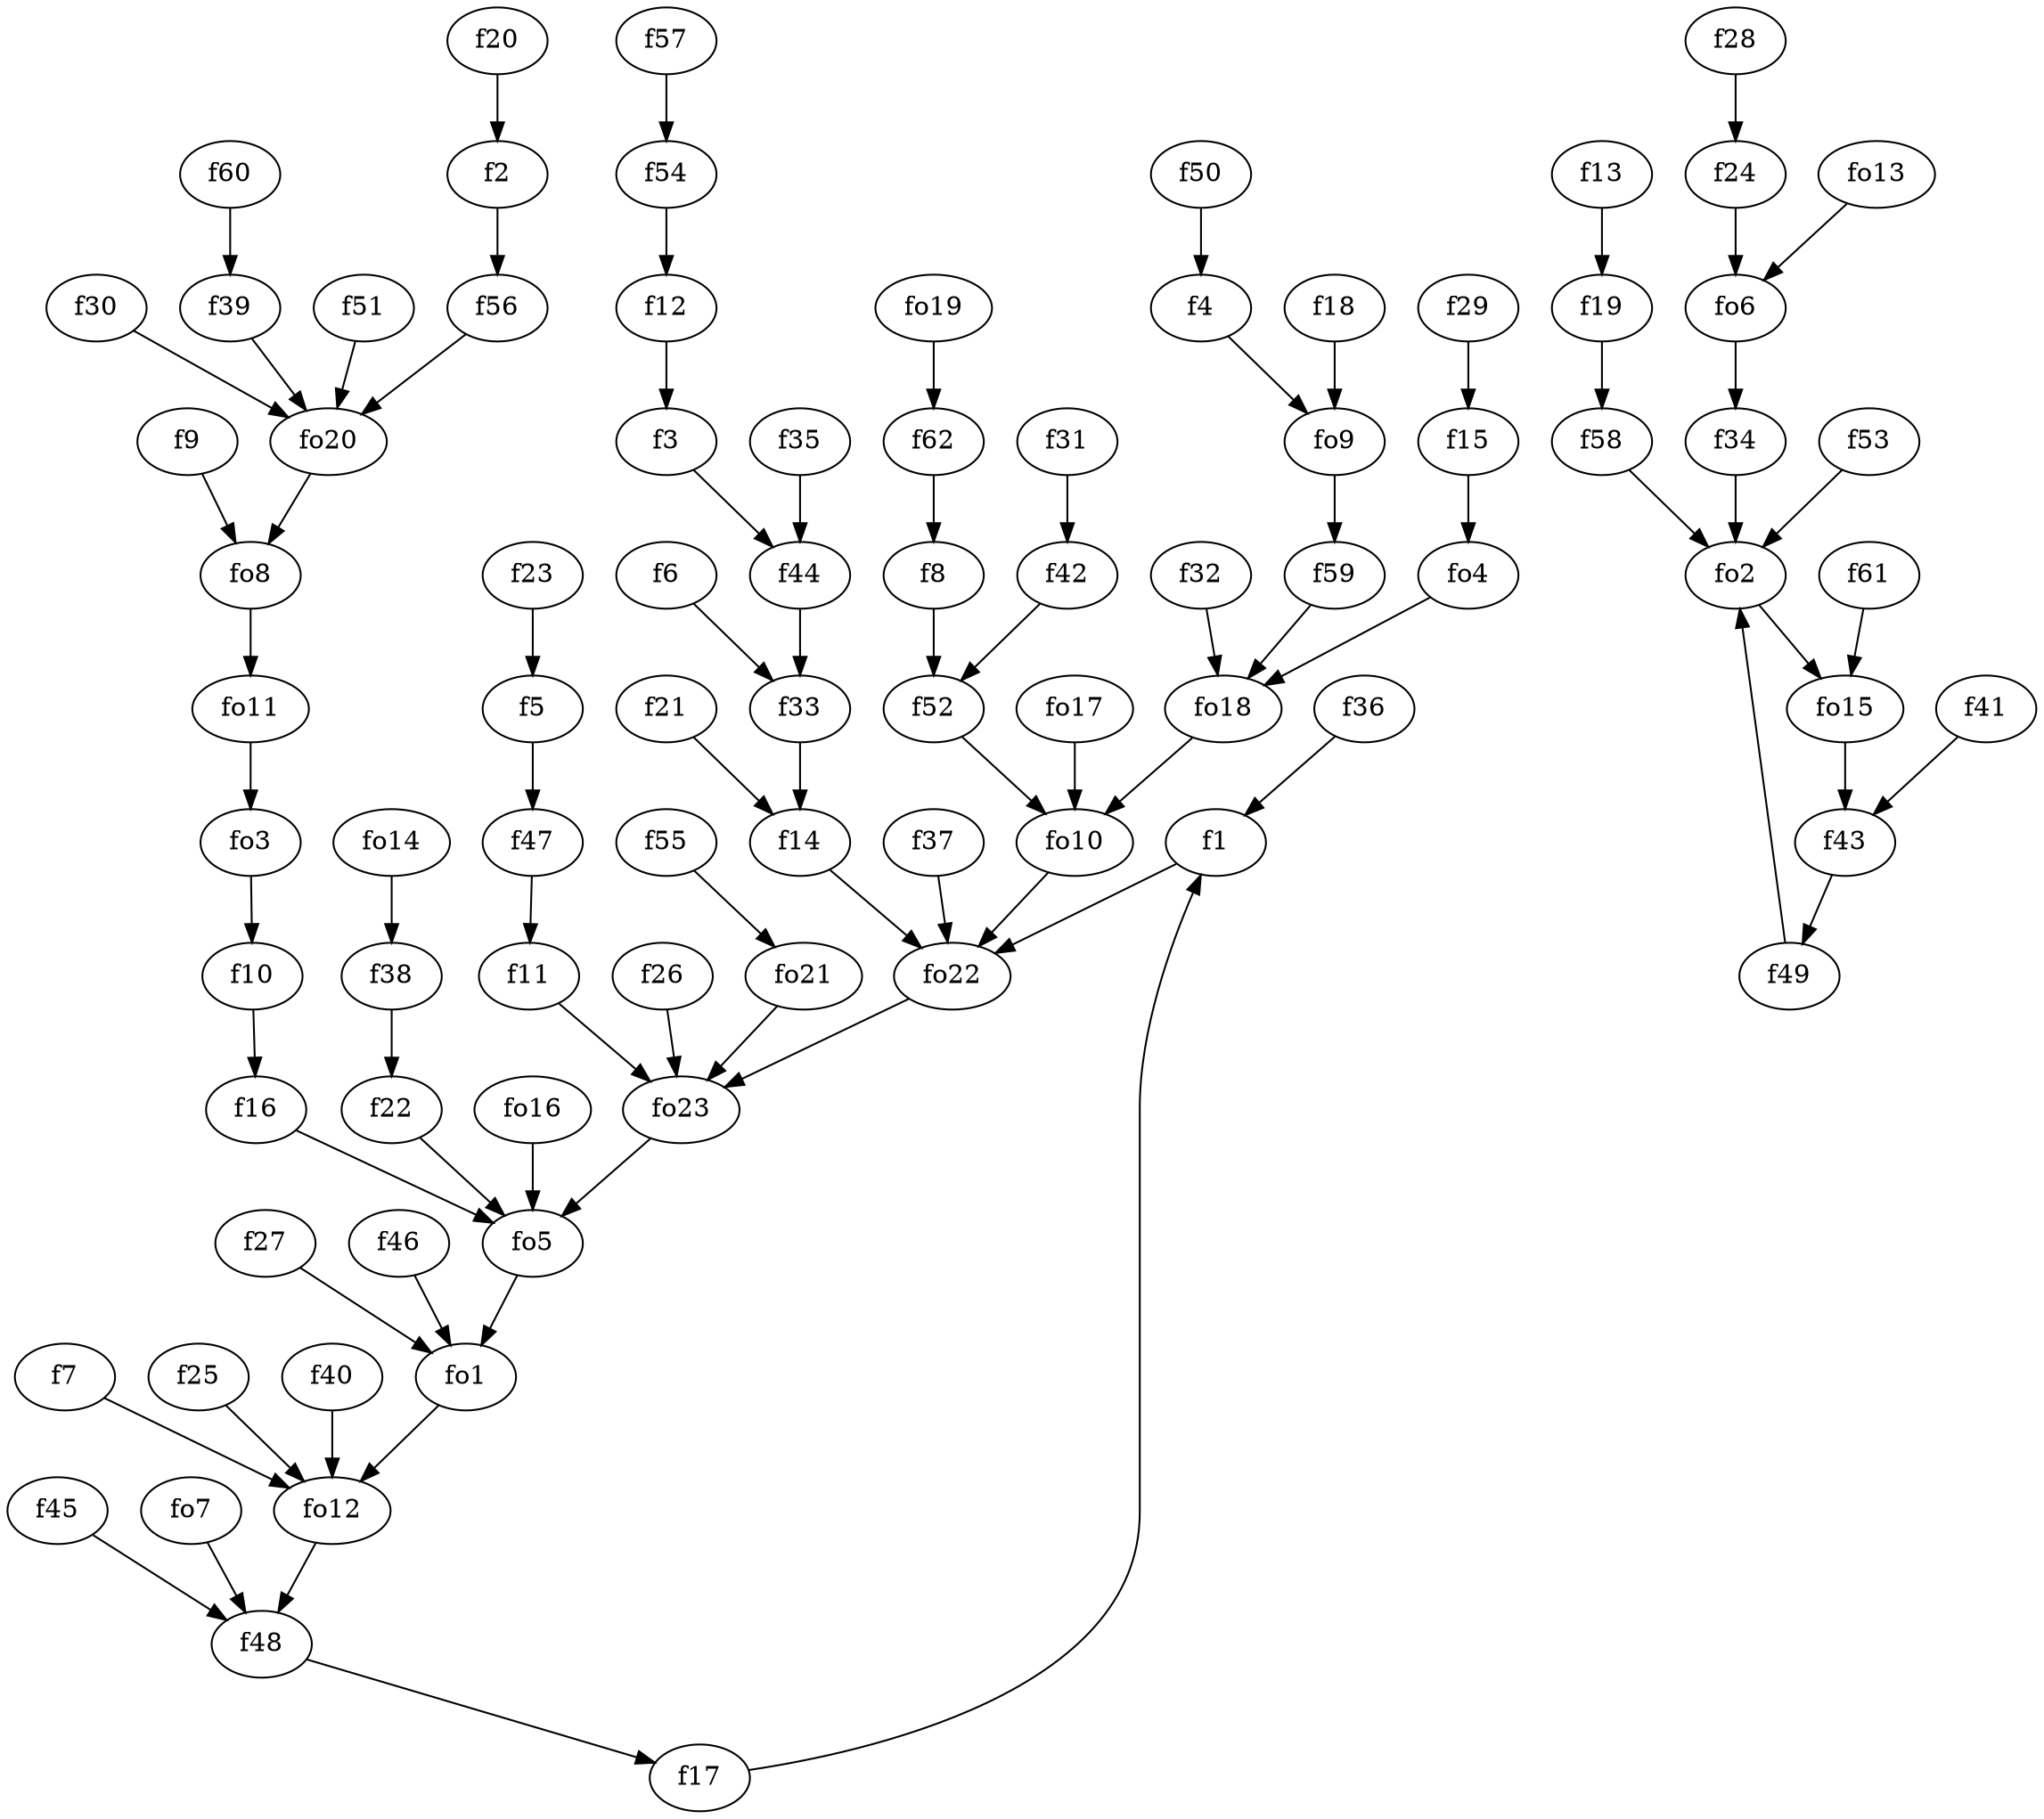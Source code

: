 strict digraph  {
f1;
f2;
f3;
f4;
f5;
f6;
f7;
f8;
f9;
f10;
f11;
f12;
f13;
f14;
f15;
f16;
f17;
f18;
f19;
f20;
f21;
f22;
f23;
f24;
f25;
f26;
f27;
f28;
f29;
f30;
f31;
f32;
f33;
f34;
f35;
f36;
f37;
f38;
f39;
f40;
f41;
f42;
f43;
f44;
f45;
f46;
f47;
f48;
f49;
f50;
f51;
f52;
f53;
f54;
f55;
f56;
f57;
f58;
f59;
f60;
f61;
f62;
fo1;
fo2;
fo3;
fo4;
fo5;
fo6;
fo7;
fo8;
fo9;
fo10;
fo11;
fo12;
fo13;
fo14;
fo15;
fo16;
fo17;
fo18;
fo19;
fo20;
fo21;
fo22;
fo23;
f1 -> fo22  [weight=2];
f2 -> f56  [weight=2];
f3 -> f44  [weight=2];
f4 -> fo9  [weight=2];
f5 -> f47  [weight=2];
f6 -> f33  [weight=2];
f7 -> fo12  [weight=2];
f8 -> f52  [weight=2];
f9 -> fo8  [weight=2];
f10 -> f16  [weight=2];
f11 -> fo23  [weight=2];
f12 -> f3  [weight=2];
f13 -> f19  [weight=2];
f14 -> fo22  [weight=2];
f15 -> fo4  [weight=2];
f16 -> fo5  [weight=2];
f17 -> f1  [weight=2];
f18 -> fo9  [weight=2];
f19 -> f58  [weight=2];
f20 -> f2  [weight=2];
f21 -> f14  [weight=2];
f22 -> fo5  [weight=2];
f23 -> f5  [weight=2];
f24 -> fo6  [weight=2];
f25 -> fo12  [weight=2];
f26 -> fo23  [weight=2];
f27 -> fo1  [weight=2];
f28 -> f24  [weight=2];
f29 -> f15  [weight=2];
f30 -> fo20  [weight=2];
f31 -> f42  [weight=2];
f32 -> fo18  [weight=2];
f33 -> f14  [weight=2];
f34 -> fo2  [weight=2];
f35 -> f44  [weight=2];
f36 -> f1  [weight=2];
f37 -> fo22  [weight=2];
f38 -> f22  [weight=2];
f39 -> fo20  [weight=2];
f40 -> fo12  [weight=2];
f41 -> f43  [weight=2];
f42 -> f52  [weight=2];
f43 -> f49  [weight=2];
f44 -> f33  [weight=2];
f45 -> f48  [weight=2];
f46 -> fo1  [weight=2];
f47 -> f11  [weight=2];
f48 -> f17  [weight=2];
f49 -> fo2  [weight=2];
f50 -> f4  [weight=2];
f51 -> fo20  [weight=2];
f52 -> fo10  [weight=2];
f53 -> fo2  [weight=2];
f54 -> f12  [weight=2];
f55 -> fo21  [weight=2];
f56 -> fo20  [weight=2];
f57 -> f54  [weight=2];
f58 -> fo2  [weight=2];
f59 -> fo18  [weight=2];
f60 -> f39  [weight=2];
f61 -> fo15  [weight=2];
f62 -> f8  [weight=2];
fo1 -> fo12  [weight=2];
fo2 -> fo15  [weight=2];
fo3 -> f10  [weight=2];
fo4 -> fo18  [weight=2];
fo5 -> fo1  [weight=2];
fo6 -> f34  [weight=2];
fo7 -> f48  [weight=2];
fo8 -> fo11  [weight=2];
fo9 -> f59  [weight=2];
fo10 -> fo22  [weight=2];
fo11 -> fo3  [weight=2];
fo12 -> f48  [weight=2];
fo13 -> fo6  [weight=2];
fo14 -> f38  [weight=2];
fo15 -> f43  [weight=2];
fo16 -> fo5  [weight=2];
fo17 -> fo10  [weight=2];
fo18 -> fo10  [weight=2];
fo19 -> f62  [weight=2];
fo20 -> fo8  [weight=2];
fo21 -> fo23  [weight=2];
fo22 -> fo23  [weight=2];
fo23 -> fo5  [weight=2];
}

